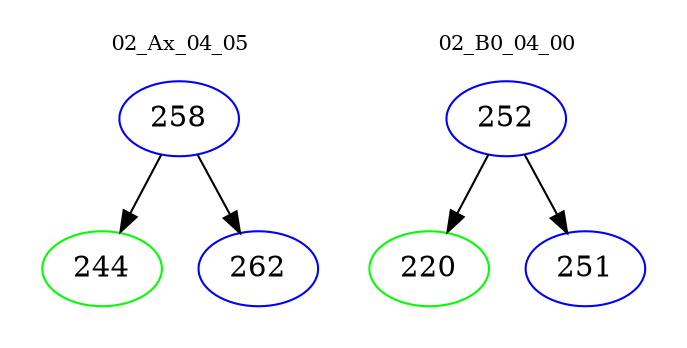 digraph{
subgraph cluster_0 {
color = white
label = "02_Ax_04_05";
fontsize=10;
T0_258 [label="258", color="blue"]
T0_258 -> T0_244 [color="black"]
T0_244 [label="244", color="green"]
T0_258 -> T0_262 [color="black"]
T0_262 [label="262", color="blue"]
}
subgraph cluster_1 {
color = white
label = "02_B0_04_00";
fontsize=10;
T1_252 [label="252", color="blue"]
T1_252 -> T1_220 [color="black"]
T1_220 [label="220", color="green"]
T1_252 -> T1_251 [color="black"]
T1_251 [label="251", color="blue"]
}
}
